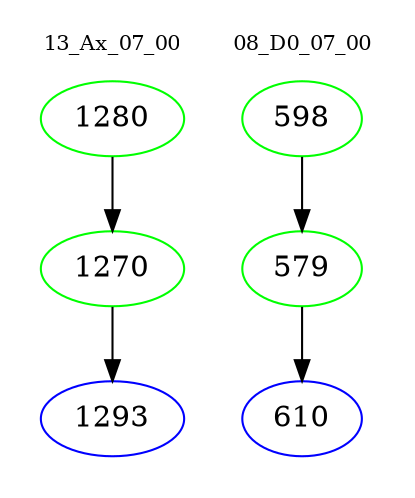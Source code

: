 digraph{
subgraph cluster_0 {
color = white
label = "13_Ax_07_00";
fontsize=10;
T0_1280 [label="1280", color="green"]
T0_1280 -> T0_1270 [color="black"]
T0_1270 [label="1270", color="green"]
T0_1270 -> T0_1293 [color="black"]
T0_1293 [label="1293", color="blue"]
}
subgraph cluster_1 {
color = white
label = "08_D0_07_00";
fontsize=10;
T1_598 [label="598", color="green"]
T1_598 -> T1_579 [color="black"]
T1_579 [label="579", color="green"]
T1_579 -> T1_610 [color="black"]
T1_610 [label="610", color="blue"]
}
}
